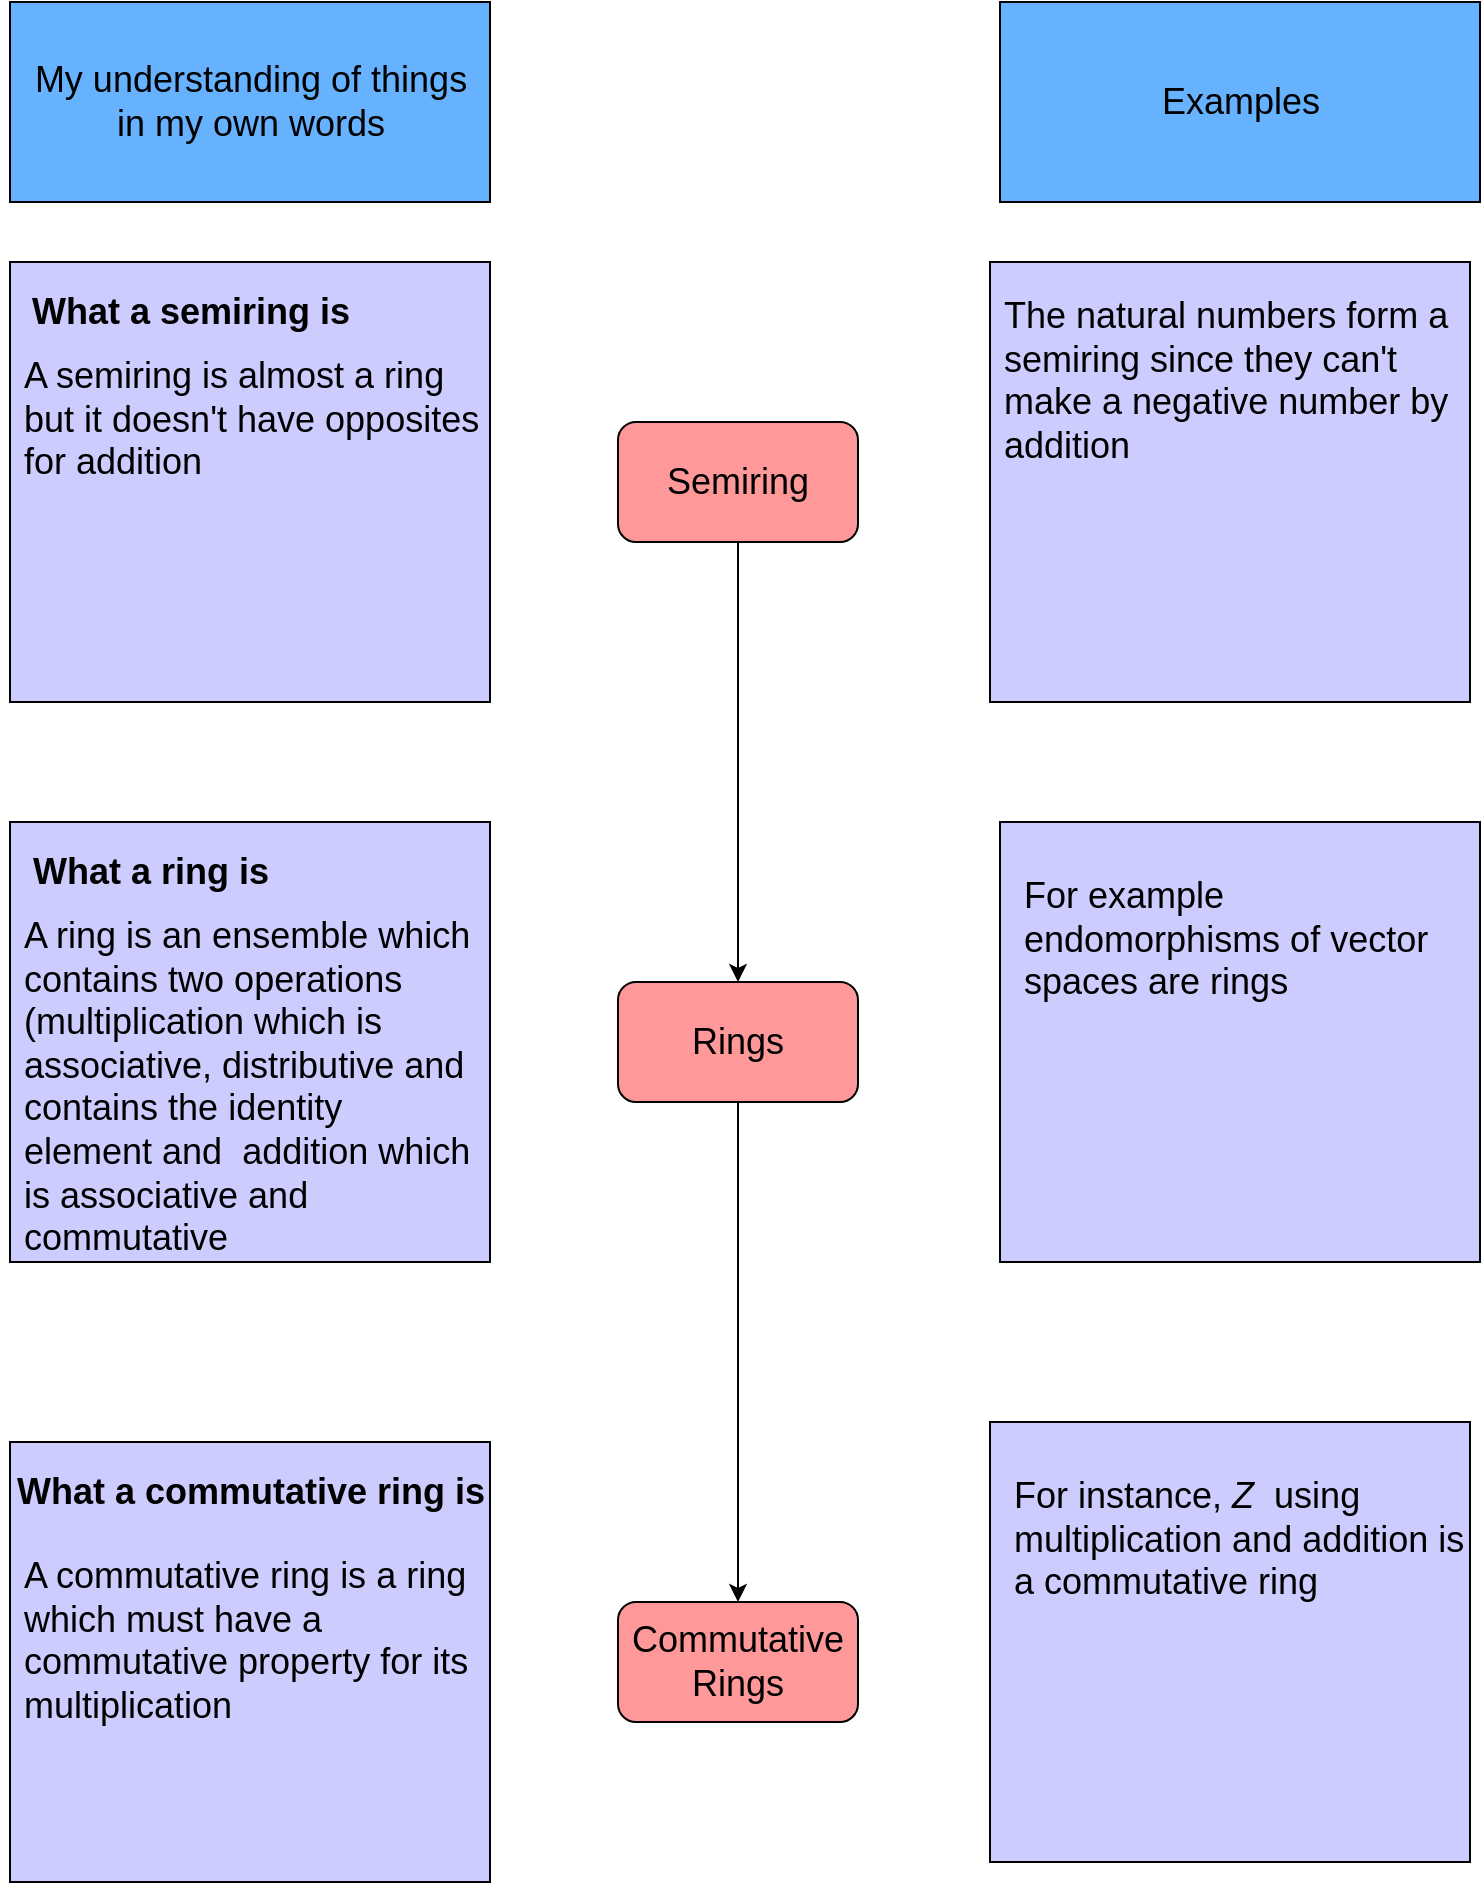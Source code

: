 <mxfile version="13.9.6" type="github">
  <diagram id="SWBfPlN_-0W0y3PiOVcv" name="Page-1">
    <mxGraphModel dx="1422" dy="794" grid="1" gridSize="10" guides="1" tooltips="1" connect="1" arrows="1" fold="1" page="1" pageScale="1" pageWidth="827" pageHeight="1169" math="0" shadow="0">
      <root>
        <mxCell id="0" />
        <mxCell id="1" parent="0" />
        <mxCell id="vtH1GEDLuS0XhxGNqUSJ-1" value="" style="rounded=0;whiteSpace=wrap;html=1;fillColor=#66B2FF;" vertex="1" parent="1">
          <mxGeometry x="50" y="40" width="240" height="100" as="geometry" />
        </mxCell>
        <mxCell id="vtH1GEDLuS0XhxGNqUSJ-2" value="My understanding of things&lt;br style=&quot;font-size: 18px;&quot;&gt;in my own words" style="text;html=1;resizable=0;autosize=1;align=center;verticalAlign=middle;points=[];fillColor=none;strokeColor=none;rounded=0;fontSize=18;" vertex="1" parent="1">
          <mxGeometry x="55" y="65" width="230" height="50" as="geometry" />
        </mxCell>
        <mxCell id="vtH1GEDLuS0XhxGNqUSJ-3" value="" style="rounded=0;whiteSpace=wrap;html=1;fillColor=#66B2FF;" vertex="1" parent="1">
          <mxGeometry x="545" y="40" width="240" height="100" as="geometry" />
        </mxCell>
        <mxCell id="vtH1GEDLuS0XhxGNqUSJ-4" value="Examples" style="text;html=1;resizable=0;autosize=1;align=center;verticalAlign=middle;points=[];fillColor=none;strokeColor=none;rounded=0;fontSize=18;" vertex="1" parent="1">
          <mxGeometry x="620" y="75" width="90" height="30" as="geometry" />
        </mxCell>
        <mxCell id="vtH1GEDLuS0XhxGNqUSJ-17" style="edgeStyle=orthogonalEdgeStyle;rounded=0;orthogonalLoop=1;jettySize=auto;html=1;exitX=0.5;exitY=1;exitDx=0;exitDy=0;entryX=0.5;entryY=0;entryDx=0;entryDy=0;fontSize=18;" edge="1" parent="1" source="vtH1GEDLuS0XhxGNqUSJ-5" target="vtH1GEDLuS0XhxGNqUSJ-6">
          <mxGeometry relative="1" as="geometry" />
        </mxCell>
        <mxCell id="vtH1GEDLuS0XhxGNqUSJ-5" value="Semiring" style="rounded=1;whiteSpace=wrap;html=1;fillColor=#FF9999;fontSize=18;" vertex="1" parent="1">
          <mxGeometry x="354" y="250" width="120" height="60" as="geometry" />
        </mxCell>
        <mxCell id="vtH1GEDLuS0XhxGNqUSJ-18" style="edgeStyle=orthogonalEdgeStyle;rounded=0;orthogonalLoop=1;jettySize=auto;html=1;exitX=0.5;exitY=1;exitDx=0;exitDy=0;fontSize=18;" edge="1" parent="1" source="vtH1GEDLuS0XhxGNqUSJ-6" target="vtH1GEDLuS0XhxGNqUSJ-7">
          <mxGeometry relative="1" as="geometry" />
        </mxCell>
        <mxCell id="vtH1GEDLuS0XhxGNqUSJ-6" value="Rings" style="rounded=1;whiteSpace=wrap;html=1;fillColor=#FF9999;fontSize=18;" vertex="1" parent="1">
          <mxGeometry x="354" y="530" width="120" height="60" as="geometry" />
        </mxCell>
        <mxCell id="vtH1GEDLuS0XhxGNqUSJ-7" value="Commutative&lt;br&gt;Rings" style="rounded=1;whiteSpace=wrap;html=1;fillColor=#FF9999;fontSize=18;" vertex="1" parent="1">
          <mxGeometry x="354" y="840" width="120" height="60" as="geometry" />
        </mxCell>
        <mxCell id="vtH1GEDLuS0XhxGNqUSJ-8" value="" style="rounded=0;whiteSpace=wrap;html=1;fillColor=#CCCCFF;fontSize=18;" vertex="1" parent="1">
          <mxGeometry x="50" y="170" width="240" height="220" as="geometry" />
        </mxCell>
        <mxCell id="vtH1GEDLuS0XhxGNqUSJ-11" value="" style="rounded=0;whiteSpace=wrap;html=1;fillColor=#CCCCFF;fontSize=18;" vertex="1" parent="1">
          <mxGeometry x="50" y="450" width="240" height="220" as="geometry" />
        </mxCell>
        <mxCell id="vtH1GEDLuS0XhxGNqUSJ-12" value="" style="rounded=0;whiteSpace=wrap;html=1;fillColor=#CCCCFF;fontSize=18;" vertex="1" parent="1">
          <mxGeometry x="50" y="760" width="240" height="220" as="geometry" />
        </mxCell>
        <mxCell id="vtH1GEDLuS0XhxGNqUSJ-13" value="" style="rounded=0;whiteSpace=wrap;html=1;fillColor=#CCCCFF;fontSize=18;" vertex="1" parent="1">
          <mxGeometry x="540" y="170" width="240" height="220" as="geometry" />
        </mxCell>
        <mxCell id="vtH1GEDLuS0XhxGNqUSJ-14" value="" style="rounded=0;whiteSpace=wrap;html=1;fillColor=#CCCCFF;fontSize=18;" vertex="1" parent="1">
          <mxGeometry x="545" y="450" width="240" height="220" as="geometry" />
        </mxCell>
        <mxCell id="vtH1GEDLuS0XhxGNqUSJ-15" value="" style="rounded=0;whiteSpace=wrap;html=1;fillColor=#CCCCFF;fontSize=18;" vertex="1" parent="1">
          <mxGeometry x="540" y="750" width="240" height="220" as="geometry" />
        </mxCell>
        <mxCell id="vtH1GEDLuS0XhxGNqUSJ-19" value="&lt;b&gt;What a semiring is&lt;/b&gt;" style="text;html=1;resizable=0;autosize=1;align=center;verticalAlign=middle;points=[];fillColor=none;strokeColor=none;rounded=0;fontSize=18;" vertex="1" parent="1">
          <mxGeometry x="55" y="180" width="170" height="30" as="geometry" />
        </mxCell>
        <mxCell id="vtH1GEDLuS0XhxGNqUSJ-20" value="&lt;b&gt;What a ring is&lt;/b&gt;" style="text;html=1;resizable=0;autosize=1;align=center;verticalAlign=middle;points=[];fillColor=none;strokeColor=none;rounded=0;fontSize=18;" vertex="1" parent="1">
          <mxGeometry x="55" y="460" width="130" height="30" as="geometry" />
        </mxCell>
        <mxCell id="vtH1GEDLuS0XhxGNqUSJ-21" value="&lt;b&gt;What a commutative ring is&lt;/b&gt;" style="text;html=1;resizable=0;autosize=1;align=center;verticalAlign=middle;points=[];fillColor=none;strokeColor=none;rounded=0;fontSize=18;" vertex="1" parent="1">
          <mxGeometry x="45" y="770" width="250" height="30" as="geometry" />
        </mxCell>
        <mxCell id="vtH1GEDLuS0XhxGNqUSJ-23" value="&lt;div&gt;&lt;span&gt;A ring is an ensemble which contains two operations (multiplication which is associative, distributive and contains the identity element and&amp;nbsp; addition which is associative and commutative&lt;/span&gt;&lt;/div&gt;" style="text;html=1;strokeColor=none;fillColor=none;align=left;verticalAlign=top;whiteSpace=wrap;rounded=0;fontSize=18;" vertex="1" parent="1">
          <mxGeometry x="55" y="490" width="230" height="160" as="geometry" />
        </mxCell>
        <mxCell id="vtH1GEDLuS0XhxGNqUSJ-24" value="For instance, &lt;i&gt;Z&amp;nbsp; &lt;/i&gt;using multiplication and addition is a commutative ring" style="text;html=1;strokeColor=none;fillColor=none;align=left;verticalAlign=top;whiteSpace=wrap;rounded=0;fontSize=18;" vertex="1" parent="1">
          <mxGeometry x="550" y="770" width="230" height="160" as="geometry" />
        </mxCell>
        <mxCell id="vtH1GEDLuS0XhxGNqUSJ-27" value="A semiring is almost a ring but it doesn&#39;t have opposites for addition" style="text;html=1;strokeColor=none;fillColor=none;align=left;verticalAlign=top;whiteSpace=wrap;rounded=0;fontSize=18;" vertex="1" parent="1">
          <mxGeometry x="55" y="210" width="230" height="160" as="geometry" />
        </mxCell>
        <mxCell id="vtH1GEDLuS0XhxGNqUSJ-28" value="The natural numbers form a semiring since they can&#39;t make a negative number by addition" style="text;html=1;strokeColor=none;fillColor=none;align=left;verticalAlign=top;whiteSpace=wrap;rounded=0;fontSize=18;" vertex="1" parent="1">
          <mxGeometry x="545" y="180" width="230" height="160" as="geometry" />
        </mxCell>
        <mxCell id="vtH1GEDLuS0XhxGNqUSJ-29" value="A commutative ring is a ring which must have a commutative property for its multiplication" style="text;html=1;strokeColor=none;fillColor=none;align=left;verticalAlign=top;whiteSpace=wrap;rounded=0;fontSize=18;" vertex="1" parent="1">
          <mxGeometry x="55" y="810" width="230" height="160" as="geometry" />
        </mxCell>
        <mxCell id="vtH1GEDLuS0XhxGNqUSJ-30" value="For example endomorphisms of vector spaces are rings" style="text;html=1;strokeColor=none;fillColor=none;align=left;verticalAlign=top;whiteSpace=wrap;rounded=0;fontSize=18;" vertex="1" parent="1">
          <mxGeometry x="555" y="470" width="230" height="160" as="geometry" />
        </mxCell>
      </root>
    </mxGraphModel>
  </diagram>
</mxfile>
